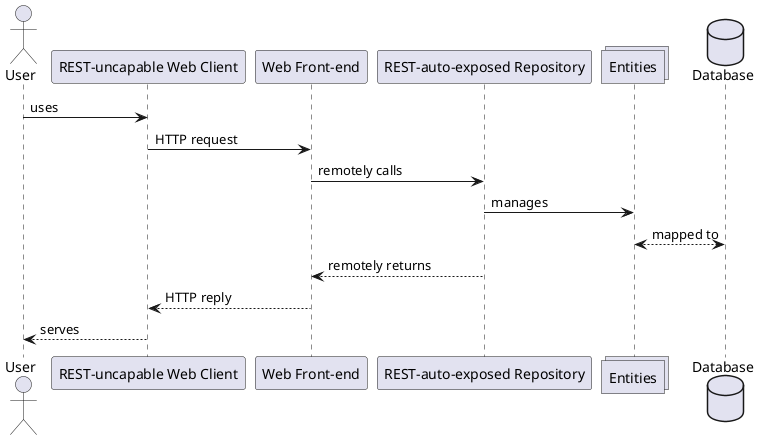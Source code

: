 @startuml SequenceDiagram
actor User
participant "REST-uncapable Web Client"
participant "Web Front-end"
participant "REST-auto-exposed Repository"
collections Entities
database Database
User -> "REST-uncapable Web Client" : uses
"REST-uncapable Web Client" -> "Web Front-end" : HTTP request
"Web Front-end" -> "REST-auto-exposed Repository" : remotely calls
"REST-auto-exposed Repository" -> Entities : manages
Entities <--> Database : mapped to
"REST-auto-exposed Repository" --> "Web Front-end" : remotely returns
"Web Front-end" --> "REST-uncapable Web Client" : HTTP reply
"REST-uncapable Web Client" --> User : serves
@enduml